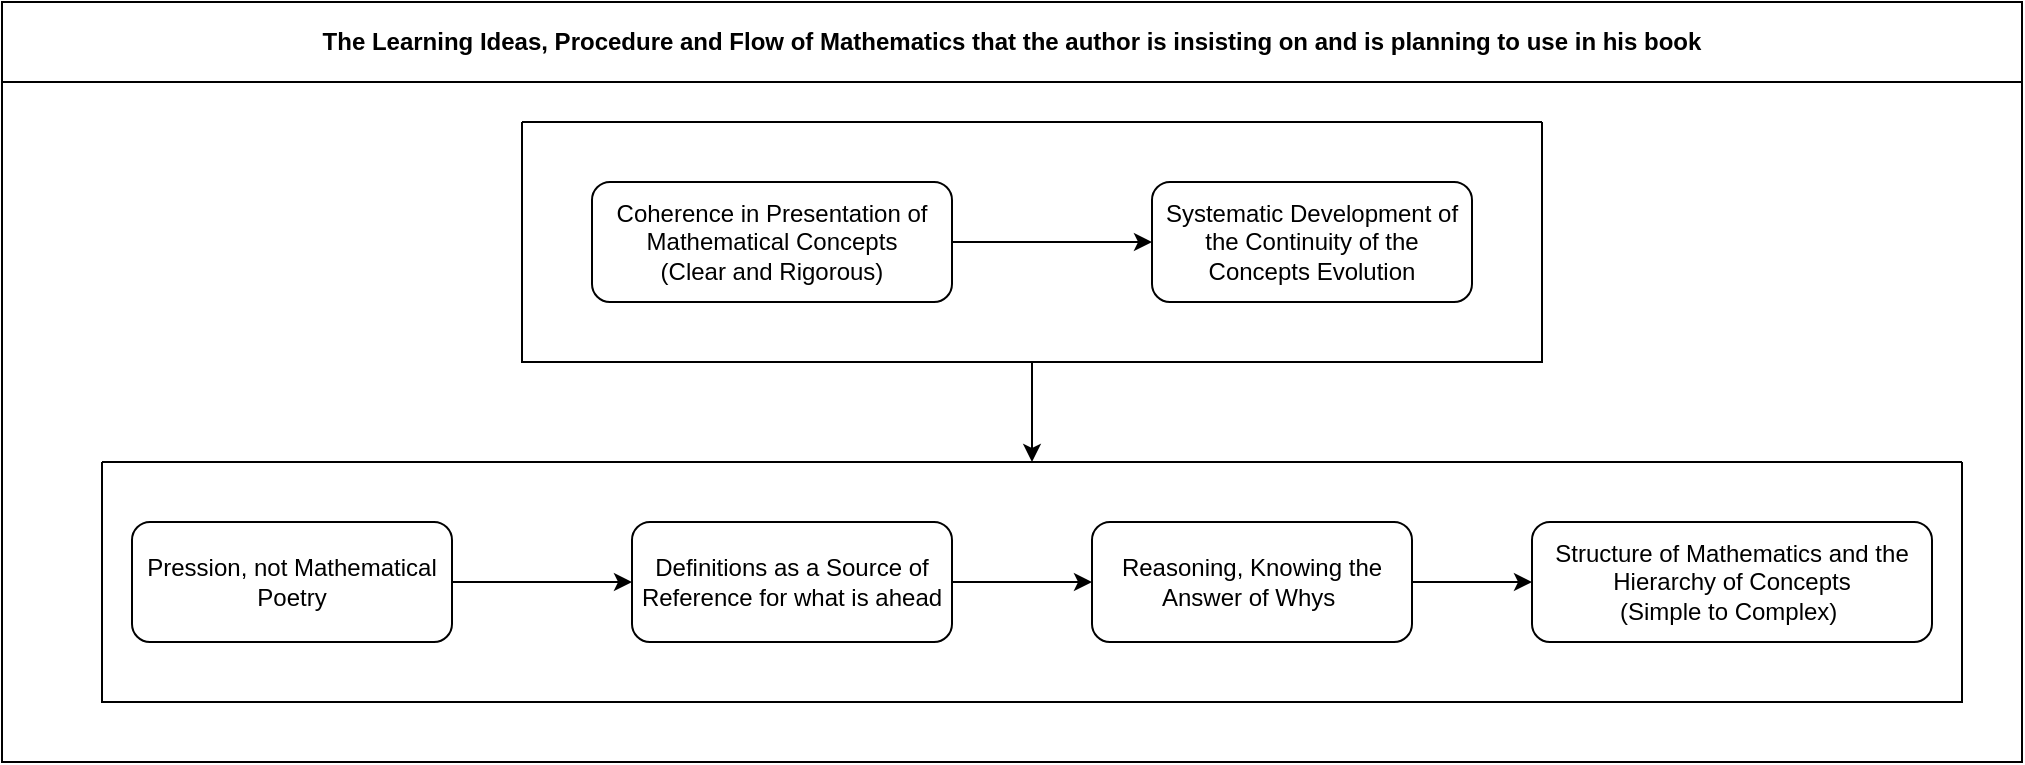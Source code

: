 <mxfile version="26.1.1" pages="2">
  <diagram name="General Overview" id="shDRWNZvnX7oFYFKqbct">
    <mxGraphModel dx="1434" dy="833" grid="1" gridSize="10" guides="1" tooltips="1" connect="1" arrows="1" fold="1" page="1" pageScale="1" pageWidth="850" pageHeight="1100" math="0" shadow="0">
      <root>
        <mxCell id="0" />
        <mxCell id="1" parent="0" />
        <mxCell id="mdp_7tGtDBxIPbWVfXat-2" value="The Learning Ideas, Procedure and Flow of Mathematics that the author is insisting on and is planning to use in his book" style="swimlane;whiteSpace=wrap;html=1;startSize=40;" vertex="1" parent="1">
          <mxGeometry x="70" y="180" width="1010" height="380" as="geometry" />
        </mxCell>
        <mxCell id="mdp_7tGtDBxIPbWVfXat-15" style="edgeStyle=orthogonalEdgeStyle;curved=1;rounded=0;orthogonalLoop=1;jettySize=auto;html=1;" edge="1" parent="mdp_7tGtDBxIPbWVfXat-2" source="mdp_7tGtDBxIPbWVfXat-14" target="mdp_7tGtDBxIPbWVfXat-13">
          <mxGeometry relative="1" as="geometry" />
        </mxCell>
        <mxCell id="mdp_7tGtDBxIPbWVfXat-14" value="" style="swimlane;startSize=0;" vertex="1" parent="mdp_7tGtDBxIPbWVfXat-2">
          <mxGeometry x="260" y="60" width="510" height="120" as="geometry" />
        </mxCell>
        <mxCell id="mdp_7tGtDBxIPbWVfXat-1" value="Coherence in Presentation of Mathematical Concepts&lt;div&gt;(Clear and Rigorous)&lt;/div&gt;" style="rounded=1;whiteSpace=wrap;html=1;treeMoving=1;" vertex="1" parent="mdp_7tGtDBxIPbWVfXat-14">
          <mxGeometry x="35" y="30" width="180" height="60" as="geometry" />
        </mxCell>
        <mxCell id="mdp_7tGtDBxIPbWVfXat-12" style="edgeStyle=orthogonalEdgeStyle;curved=1;rounded=0;orthogonalLoop=1;jettySize=auto;html=1;" edge="1" parent="mdp_7tGtDBxIPbWVfXat-14" source="mdp_7tGtDBxIPbWVfXat-1" target="mdp_7tGtDBxIPbWVfXat-3">
          <mxGeometry relative="1" as="geometry" />
        </mxCell>
        <mxCell id="mdp_7tGtDBxIPbWVfXat-3" value="Systematic Development of the Continuity of the Concepts Evolution" style="rounded=1;whiteSpace=wrap;html=1;treeMoving=1;" vertex="1" parent="mdp_7tGtDBxIPbWVfXat-14">
          <mxGeometry x="315" y="30" width="160" height="60" as="geometry" />
        </mxCell>
        <mxCell id="mdp_7tGtDBxIPbWVfXat-13" value="" style="swimlane;startSize=0;" vertex="1" parent="mdp_7tGtDBxIPbWVfXat-2">
          <mxGeometry x="50" y="230" width="930" height="120" as="geometry" />
        </mxCell>
        <mxCell id="mdp_7tGtDBxIPbWVfXat-7" value="" style="edgeStyle=orthogonalEdgeStyle;rounded=0;orthogonalLoop=1;jettySize=auto;html=1;curved=1;" edge="1" parent="mdp_7tGtDBxIPbWVfXat-13" source="mdp_7tGtDBxIPbWVfXat-4" target="mdp_7tGtDBxIPbWVfXat-6">
          <mxGeometry relative="1" as="geometry" />
        </mxCell>
        <mxCell id="mdp_7tGtDBxIPbWVfXat-4" value="Pression, not Mathematical Poetry" style="rounded=1;whiteSpace=wrap;html=1;treeMoving=1;" vertex="1" parent="mdp_7tGtDBxIPbWVfXat-13">
          <mxGeometry x="15" y="30" width="160" height="60" as="geometry" />
        </mxCell>
        <mxCell id="mdp_7tGtDBxIPbWVfXat-10" style="edgeStyle=orthogonalEdgeStyle;curved=1;rounded=0;orthogonalLoop=1;jettySize=auto;html=1;entryX=0;entryY=0.5;entryDx=0;entryDy=0;" edge="1" parent="mdp_7tGtDBxIPbWVfXat-13" source="mdp_7tGtDBxIPbWVfXat-6" target="mdp_7tGtDBxIPbWVfXat-8">
          <mxGeometry relative="1" as="geometry" />
        </mxCell>
        <mxCell id="mdp_7tGtDBxIPbWVfXat-6" value="Definitions as a Source of Reference for what is ahead" style="rounded=1;whiteSpace=wrap;html=1;treeMoving=1;" vertex="1" parent="mdp_7tGtDBxIPbWVfXat-13">
          <mxGeometry x="265" y="30" width="160" height="60" as="geometry" />
        </mxCell>
        <mxCell id="mdp_7tGtDBxIPbWVfXat-11" style="edgeStyle=orthogonalEdgeStyle;curved=1;rounded=0;orthogonalLoop=1;jettySize=auto;html=1;" edge="1" parent="mdp_7tGtDBxIPbWVfXat-13" source="mdp_7tGtDBxIPbWVfXat-8" target="mdp_7tGtDBxIPbWVfXat-9">
          <mxGeometry relative="1" as="geometry" />
        </mxCell>
        <mxCell id="mdp_7tGtDBxIPbWVfXat-8" value="Reasoning, Knowing the Answer of Whys&amp;nbsp;" style="rounded=1;whiteSpace=wrap;html=1;treeMoving=1;" vertex="1" parent="mdp_7tGtDBxIPbWVfXat-13">
          <mxGeometry x="495" y="30" width="160" height="60" as="geometry" />
        </mxCell>
        <mxCell id="mdp_7tGtDBxIPbWVfXat-9" value="Structure of Mathematics and the Hierarchy of Concepts&lt;br&gt;(Simple to Complex)&amp;nbsp;" style="rounded=1;whiteSpace=wrap;html=1;treeMoving=1;" vertex="1" parent="mdp_7tGtDBxIPbWVfXat-13">
          <mxGeometry x="715" y="30" width="200" height="60" as="geometry" />
        </mxCell>
      </root>
    </mxGraphModel>
  </diagram>
  <diagram id="rg9Na_1upJ0dIW0Xs7UA" name="Part 1">
    <mxGraphModel dx="1494" dy="1786" grid="1" gridSize="10" guides="1" tooltips="1" connect="1" arrows="1" fold="1" page="1" pageScale="1" pageWidth="850" pageHeight="1100" math="0" shadow="0">
      <root>
        <mxCell id="0" />
        <mxCell id="1" parent="0" />
        <mxCell id="lGUjHlw22iz0TzfWs2PY-1" value="Part 1 - Whole Numbers&lt;div&gt;The Fundamental Study of the Decimal Numeral System&lt;/div&gt;" style="swimlane;whiteSpace=wrap;html=1;startSize=50;" vertex="1" parent="1">
          <mxGeometry x="-20" y="90" width="1030" height="480" as="geometry" />
        </mxCell>
        <mxCell id="80_0cNDGBrCH30zZ3iBI-23" style="edgeStyle=orthogonalEdgeStyle;curved=1;rounded=0;orthogonalLoop=1;jettySize=auto;html=1;" edge="1" parent="lGUjHlw22iz0TzfWs2PY-1" source="lGUjHlw22iz0TzfWs2PY-3" target="80_0cNDGBrCH30zZ3iBI-7">
          <mxGeometry relative="1" as="geometry" />
        </mxCell>
        <mxCell id="lGUjHlw22iz0TzfWs2PY-3" value="" style="swimlane;startSize=0;" vertex="1" parent="lGUjHlw22iz0TzfWs2PY-1">
          <mxGeometry x="75" y="80" width="880" height="140" as="geometry" />
        </mxCell>
        <mxCell id="80_0cNDGBrCH30zZ3iBI-1" value="Learn the Whole Numbers" style="rounded=1;whiteSpace=wrap;html=1;treeMoving=1;" vertex="1" parent="lGUjHlw22iz0TzfWs2PY-3">
          <mxGeometry x="60" y="40" width="180" height="60" as="geometry" />
        </mxCell>
        <mxCell id="80_0cNDGBrCH30zZ3iBI-3" value="How to use the Arithmetic Algorithms" style="rounded=1;whiteSpace=wrap;html=1;treeMoving=1;" vertex="1" parent="lGUjHlw22iz0TzfWs2PY-3">
          <mxGeometry x="360" y="40" width="180" height="60" as="geometry" />
        </mxCell>
        <mxCell id="80_0cNDGBrCH30zZ3iBI-4" value="" style="edgeStyle=orthogonalEdgeStyle;curved=1;rounded=0;orthogonalLoop=1;jettySize=auto;html=1;" edge="1" parent="lGUjHlw22iz0TzfWs2PY-3" source="80_0cNDGBrCH30zZ3iBI-1" target="80_0cNDGBrCH30zZ3iBI-3">
          <mxGeometry relative="1" as="geometry" />
        </mxCell>
        <mxCell id="80_0cNDGBrCH30zZ3iBI-5" value="How to Make Estimates" style="rounded=1;whiteSpace=wrap;html=1;treeMoving=1;" vertex="1" parent="lGUjHlw22iz0TzfWs2PY-3">
          <mxGeometry x="660" y="40" width="180" height="60" as="geometry" />
        </mxCell>
        <mxCell id="80_0cNDGBrCH30zZ3iBI-6" value="" style="edgeStyle=orthogonalEdgeStyle;curved=1;rounded=0;orthogonalLoop=1;jettySize=auto;html=1;" edge="1" parent="lGUjHlw22iz0TzfWs2PY-3" source="80_0cNDGBrCH30zZ3iBI-3" target="80_0cNDGBrCH30zZ3iBI-5">
          <mxGeometry relative="1" as="geometry" />
        </mxCell>
        <mxCell id="80_0cNDGBrCH30zZ3iBI-7" value="" style="swimlane;startSize=0;" vertex="1" parent="lGUjHlw22iz0TzfWs2PY-1">
          <mxGeometry x="30" y="290" width="970" height="150" as="geometry" />
        </mxCell>
        <mxCell id="80_0cNDGBrCH30zZ3iBI-8" value="&lt;div&gt;Counting&lt;/div&gt;&lt;div&gt;&lt;br&gt;&lt;/div&gt;Counting in the Decimal Numeral System" style="rounded=1;whiteSpace=wrap;html=1;treeMoving=1;" vertex="1" parent="80_0cNDGBrCH30zZ3iBI-7">
          <mxGeometry x="20" y="37.5" width="190" height="75" as="geometry" />
        </mxCell>
        <mxCell id="80_0cNDGBrCH30zZ3iBI-22" style="edgeStyle=orthogonalEdgeStyle;curved=1;rounded=0;orthogonalLoop=1;jettySize=auto;html=1;" edge="1" parent="80_0cNDGBrCH30zZ3iBI-7" source="80_0cNDGBrCH30zZ3iBI-19" target="80_0cNDGBrCH30zZ3iBI-20">
          <mxGeometry relative="1" as="geometry" />
        </mxCell>
        <mxCell id="80_0cNDGBrCH30zZ3iBI-19" value="&lt;div&gt;Standard Algorithms&lt;/div&gt;&lt;div&gt;&lt;br&gt;&lt;/div&gt;Procedures of Standard Arithmetic Algorithms and Logical Reasoning behind them" style="rounded=1;whiteSpace=wrap;html=1;treeMoving=1;" vertex="1" parent="80_0cNDGBrCH30zZ3iBI-7">
          <mxGeometry x="241" y="30" width="200" height="90" as="geometry" />
        </mxCell>
        <mxCell id="80_0cNDGBrCH30zZ3iBI-31" style="edgeStyle=orthogonalEdgeStyle;curved=1;rounded=0;orthogonalLoop=1;jettySize=auto;html=1;" edge="1" parent="80_0cNDGBrCH30zZ3iBI-7" source="80_0cNDGBrCH30zZ3iBI-20" target="80_0cNDGBrCH30zZ3iBI-30">
          <mxGeometry relative="1" as="geometry" />
        </mxCell>
        <mxCell id="80_0cNDGBrCH30zZ3iBI-20" value="&lt;div&gt;Estimates&lt;/div&gt;&lt;div&gt;&lt;br&gt;&lt;/div&gt;Making Estimates, and Understanding Why they are Important, and When they are appropriate" style="rounded=1;whiteSpace=wrap;html=1;treeMoving=1;" vertex="1" parent="80_0cNDGBrCH30zZ3iBI-7">
          <mxGeometry x="488" y="20" width="200" height="110" as="geometry" />
        </mxCell>
        <mxCell id="80_0cNDGBrCH30zZ3iBI-21" style="edgeStyle=orthogonalEdgeStyle;curved=1;rounded=0;orthogonalLoop=1;jettySize=auto;html=1;" edge="1" parent="80_0cNDGBrCH30zZ3iBI-7" source="80_0cNDGBrCH30zZ3iBI-8" target="80_0cNDGBrCH30zZ3iBI-19">
          <mxGeometry relative="1" as="geometry" />
        </mxCell>
        <mxCell id="80_0cNDGBrCH30zZ3iBI-30" value="&lt;div&gt;Number Systems&lt;/div&gt;&lt;div&gt;&lt;br&gt;&lt;/div&gt;Understanding how to Represent Numbers in Systems other than the Hindu-Arabic Decimal System" style="rounded=1;whiteSpace=wrap;html=1;treeMoving=1;" vertex="1" parent="80_0cNDGBrCH30zZ3iBI-7">
          <mxGeometry x="750" y="20" width="200" height="110" as="geometry" />
        </mxCell>
        <mxCell id="80_0cNDGBrCH30zZ3iBI-36" style="edgeStyle=orthogonalEdgeStyle;curved=1;rounded=0;orthogonalLoop=1;jettySize=auto;html=1;" edge="1" parent="1" source="80_0cNDGBrCH30zZ3iBI-32" target="80_0cNDGBrCH30zZ3iBI-33">
          <mxGeometry relative="1" as="geometry" />
        </mxCell>
        <mxCell id="80_0cNDGBrCH30zZ3iBI-32" value="&lt;h1 style=&quot;margin-top: 0px;&quot;&gt;Ch01: Place Value&lt;/h1&gt;&lt;p&gt;&lt;/p&gt;&lt;ul&gt;&lt;li&gt;is a very essential idea in whole number arithmetic&lt;/li&gt;&lt;li&gt;is an inevitable consequence of the way our numeral system, the Hindu-Arabic Decimal System, keeps track of the counting of (whole) numbers&lt;/li&gt;&lt;/ul&gt;&lt;p&gt;&lt;/p&gt;" style="text;html=1;whiteSpace=wrap;overflow=hidden;rounded=0;" vertex="1" parent="1">
          <mxGeometry x="1170" y="130" width="370" height="120" as="geometry" />
        </mxCell>
        <mxCell id="80_0cNDGBrCH30zZ3iBI-35" value="" style="edgeStyle=orthogonalEdgeStyle;curved=1;rounded=0;orthogonalLoop=1;jettySize=auto;html=1;" edge="1" parent="1" source="80_0cNDGBrCH30zZ3iBI-33" target="80_0cNDGBrCH30zZ3iBI-34">
          <mxGeometry relative="1" as="geometry" />
        </mxCell>
        <mxCell id="80_0cNDGBrCH30zZ3iBI-38" value="" style="edgeStyle=orthogonalEdgeStyle;curved=1;rounded=0;orthogonalLoop=1;jettySize=auto;html=1;" edge="1" parent="1" source="80_0cNDGBrCH30zZ3iBI-33" target="80_0cNDGBrCH30zZ3iBI-37">
          <mxGeometry relative="1" as="geometry" />
        </mxCell>
        <mxCell id="80_0cNDGBrCH30zZ3iBI-33" value="What will we study in this section?" style="rounded=1;whiteSpace=wrap;html=1;treeMoving=1;" vertex="1" parent="1">
          <mxGeometry x="1265" y="10" width="180" height="60" as="geometry" />
        </mxCell>
        <mxCell id="80_0cNDGBrCH30zZ3iBI-34" value="How counting is done" style="rounded=1;whiteSpace=wrap;html=1;treeMoving=1;" vertex="1" parent="1">
          <mxGeometry x="1160" y="-160" width="180" height="90" as="geometry" />
        </mxCell>
        <mxCell id="80_0cNDGBrCH30zZ3iBI-37" value="Why a thorough understanding of counting elucidates other basic concepts related to whole numbers" style="rounded=1;whiteSpace=wrap;html=1;treeMoving=1;" vertex="1" parent="1">
          <mxGeometry x="1380" y="-160" width="200" height="90" as="geometry" />
        </mxCell>
      </root>
    </mxGraphModel>
  </diagram>
</mxfile>
